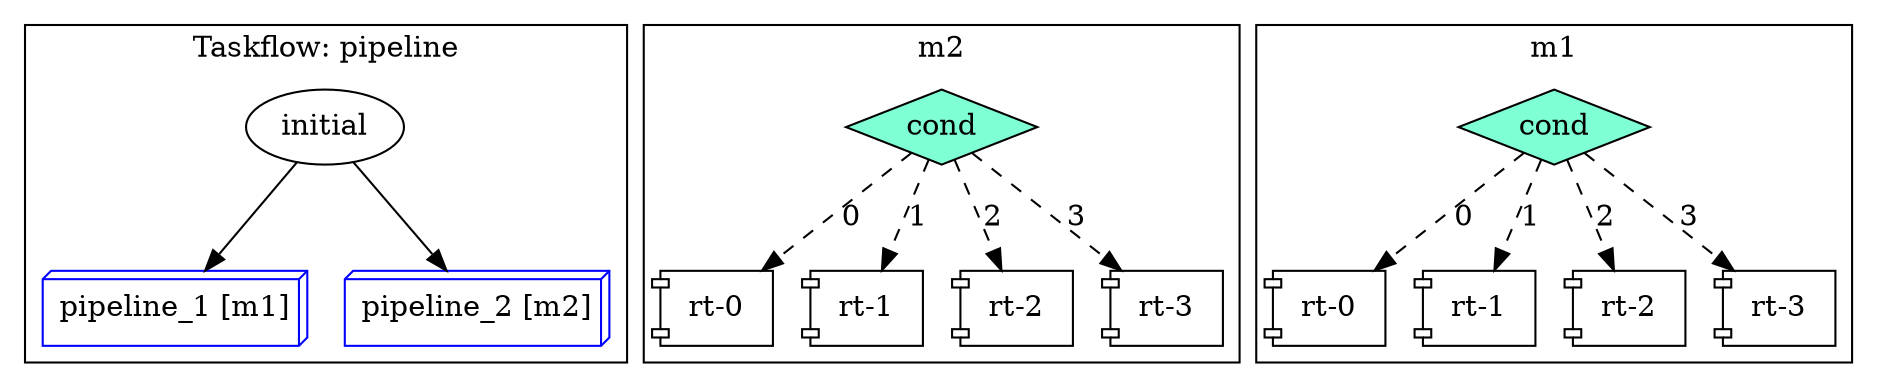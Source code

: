 digraph Taskflow {
subgraph cluster_p0x7ffe35bde158 {
label="Taskflow: pipeline";
p0x131af10[shape=box3d, color=blue, label="pipeline_1 [m1]"];
p0x131aff8[shape=box3d, color=blue, label="pipeline_2 [m2]"];
p0x131b0e0[label="initial" ];
p0x131b0e0 -> p0x131af10;
p0x131b0e0 -> p0x131aff8;
}
subgraph cluster_p0x7ffe35bddd80 {
label="m2";
p0x131aa88[label="cond" shape=diamond color=black fillcolor=aquamarine style=filled];
p0x131aa88 -> p0x131ab70 [style=dashed label="0"];
p0x131aa88 -> p0x131ac58 [style=dashed label="1"];
p0x131aa88 -> p0x131ad40 [style=dashed label="2"];
p0x131aa88 -> p0x131ae28 [style=dashed label="3"];
p0x131ab70[label="rt-0" shape=component];
p0x131ac58[label="rt-1" shape=component];
p0x131ad40[label="rt-2" shape=component];
p0x131ae28[label="rt-3" shape=component];
}
subgraph cluster_p0x7ffe35bdde20 {
label="m1";
p0x131a600[label="cond" shape=diamond color=black fillcolor=aquamarine style=filled];
p0x131a600 -> p0x131a6e8 [style=dashed label="0"];
p0x131a600 -> p0x131a7d0 [style=dashed label="1"];
p0x131a600 -> p0x131a8b8 [style=dashed label="2"];
p0x131a600 -> p0x131a9a0 [style=dashed label="3"];
p0x131a6e8[label="rt-0" shape=component];
p0x131a7d0[label="rt-1" shape=component];
p0x131a8b8[label="rt-2" shape=component];
p0x131a9a0[label="rt-3" shape=component];
}
}

